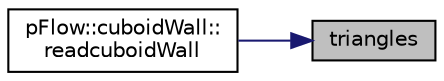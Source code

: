 digraph "triangles"
{
 // LATEX_PDF_SIZE
  edge [fontname="Helvetica",fontsize="10",labelfontname="Helvetica",labelfontsize="10"];
  node [fontname="Helvetica",fontsize="10",shape=record];
  rankdir="RL";
  Node1 [label="triangles",height=0.2,width=0.4,color="black", fillcolor="grey75", style="filled", fontcolor="black",tooltip=" "];
  Node1 -> Node2 [dir="back",color="midnightblue",fontsize="10",style="solid",fontname="Helvetica"];
  Node2 [label="pFlow::cuboidWall::\lreadcuboidWall",height=0.2,width=0.4,color="black", fillcolor="white", style="filled",URL="$classpFlow_1_1cuboidWall.html#a55e30af1f42fec1e6e19ff11aae7821b",tooltip=" "];
}
